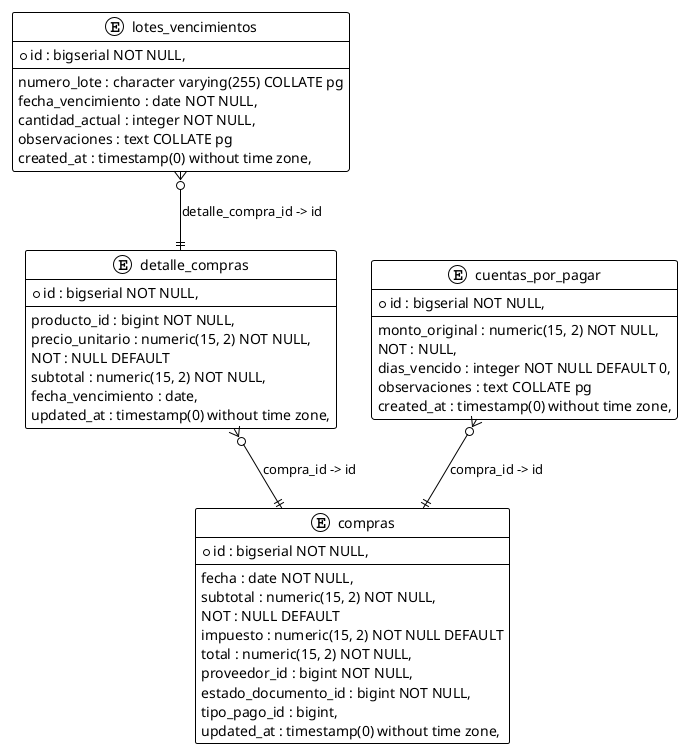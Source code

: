 @startuml
!theme plain

entity compras {
  *id : bigserial NOT NULL,
  --
  fecha : date NOT NULL,
  subtotal : numeric(15, 2) NOT NULL,
  NOT : NULL DEFAULT
  impuesto : numeric(15, 2) NOT NULL DEFAULT
  total : numeric(15, 2) NOT NULL,
  proveedor_id : bigint NOT NULL,
  estado_documento_id : bigint NOT NULL,
  tipo_pago_id : bigint,
  updated_at : timestamp(0) without time zone,
}

entity detalle_compras {
  *id : bigserial NOT NULL,
  --
  producto_id : bigint NOT NULL,
  precio_unitario : numeric(15, 2) NOT NULL,
  NOT : NULL DEFAULT
  subtotal : numeric(15, 2) NOT NULL,
  fecha_vencimiento : date,
  updated_at : timestamp(0) without time zone,
}

entity lotes_vencimientos {
  *id : bigserial NOT NULL,
  --
  numero_lote : character varying(255) COLLATE pg
  fecha_vencimiento : date NOT NULL,
  cantidad_actual : integer NOT NULL,
  observaciones : text COLLATE pg
  created_at : timestamp(0) without time zone,
}

entity cuentas_por_pagar {
  *id : bigserial NOT NULL,
  --
  monto_original : numeric(15, 2) NOT NULL,
  NOT : NULL,
  dias_vencido : integer NOT NULL DEFAULT 0,
  observaciones : text COLLATE pg
  created_at : timestamp(0) without time zone,
}

cuentas_por_pagar }o--|| compras : compra_id -> id
detalle_compras }o--|| compras : compra_id -> id
lotes_vencimientos }o--|| detalle_compras : detalle_compra_id -> id
@enduml